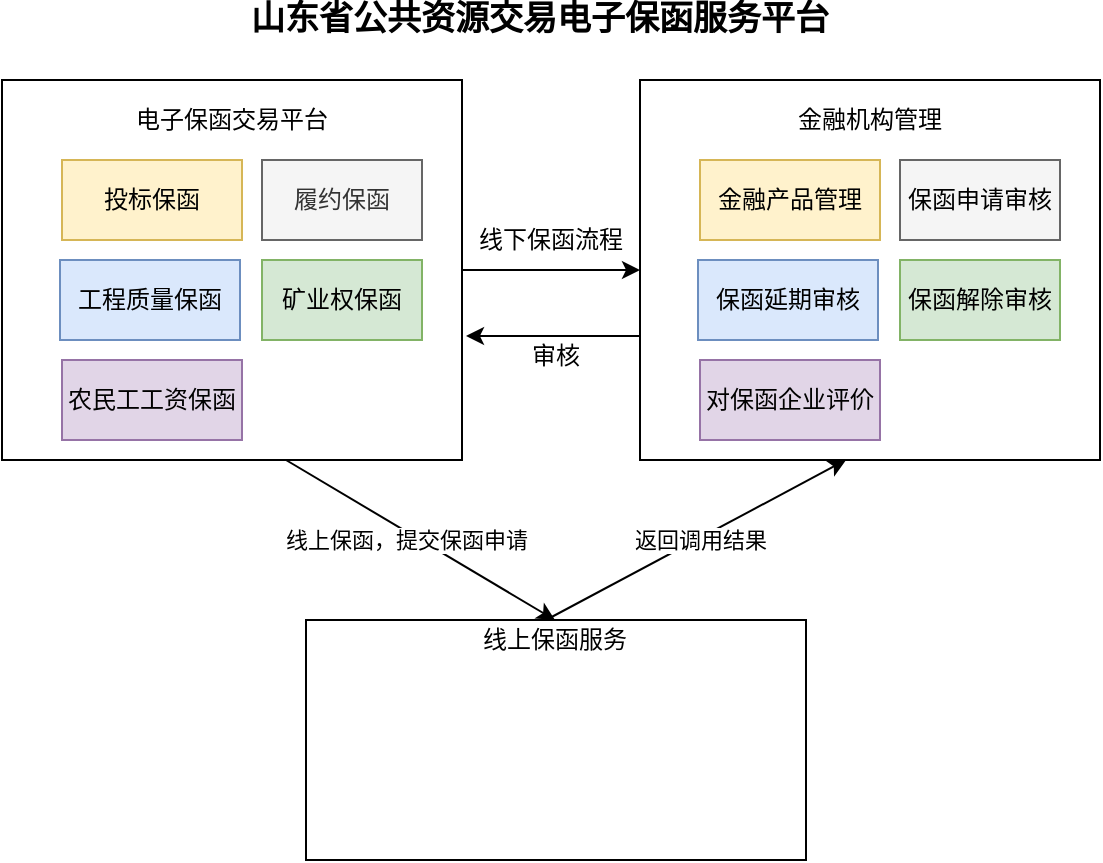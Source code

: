 <mxfile version="14.2.2" type="github">
  <diagram id="6I0OCvxSQrVGMHxT2VVA" name="Page-1">
    <mxGraphModel dx="981" dy="526" grid="1" gridSize="10" guides="1" tooltips="1" connect="1" arrows="1" fold="1" page="1" pageScale="1" pageWidth="850" pageHeight="1100" math="0" shadow="0">
      <root>
        <mxCell id="0" />
        <mxCell id="1" parent="0" />
        <mxCell id="SAyuNfvIMWp1K3p_h0Z0-25" style="edgeStyle=orthogonalEdgeStyle;rounded=0;orthogonalLoop=1;jettySize=auto;html=1;exitX=1;exitY=0.5;exitDx=0;exitDy=0;entryX=0;entryY=0.5;entryDx=0;entryDy=0;endArrow=classic;endFill=1;" edge="1" parent="1" source="SAyuNfvIMWp1K3p_h0Z0-16" target="SAyuNfvIMWp1K3p_h0Z0-18">
          <mxGeometry relative="1" as="geometry" />
        </mxCell>
        <mxCell id="SAyuNfvIMWp1K3p_h0Z0-16" value="" style="rounded=0;whiteSpace=wrap;html=1;" vertex="1" parent="1">
          <mxGeometry x="128" y="120" width="230" height="190" as="geometry" />
        </mxCell>
        <mxCell id="SAyuNfvIMWp1K3p_h0Z0-4" value="&lt;b&gt;&lt;font style=&quot;font-size: 17px&quot;&gt;山东省公共资源交易电子保函服务平台&lt;/font&gt;&lt;/b&gt;" style="text;html=1;strokeColor=none;fillColor=none;align=center;verticalAlign=middle;whiteSpace=wrap;rounded=0;" vertex="1" parent="1">
          <mxGeometry x="227" y="80" width="340" height="20" as="geometry" />
        </mxCell>
        <mxCell id="SAyuNfvIMWp1K3p_h0Z0-5" value="电子保函交易平台" style="text;html=1;strokeColor=none;fillColor=none;align=center;verticalAlign=middle;whiteSpace=wrap;rounded=0;" vertex="1" parent="1">
          <mxGeometry x="193" y="130" width="100" height="20" as="geometry" />
        </mxCell>
        <mxCell id="SAyuNfvIMWp1K3p_h0Z0-7" value="矿业权保函" style="text;html=1;strokeColor=#82b366;fillColor=#d5e8d4;align=center;verticalAlign=middle;whiteSpace=wrap;rounded=0;" vertex="1" parent="1">
          <mxGeometry x="258" y="210" width="80" height="40" as="geometry" />
        </mxCell>
        <mxCell id="SAyuNfvIMWp1K3p_h0Z0-8" value="履约保函" style="text;html=1;strokeColor=#666666;fillColor=#f5f5f5;align=center;verticalAlign=middle;whiteSpace=wrap;rounded=0;fontColor=#333333;" vertex="1" parent="1">
          <mxGeometry x="258" y="160" width="80" height="40" as="geometry" />
        </mxCell>
        <mxCell id="SAyuNfvIMWp1K3p_h0Z0-9" value="投标保函" style="text;html=1;strokeColor=#d6b656;fillColor=#fff2cc;align=center;verticalAlign=middle;whiteSpace=wrap;rounded=0;" vertex="1" parent="1">
          <mxGeometry x="158" y="160" width="90" height="40" as="geometry" />
        </mxCell>
        <mxCell id="SAyuNfvIMWp1K3p_h0Z0-10" value="工程质量保函" style="text;html=1;strokeColor=#6c8ebf;fillColor=#dae8fc;align=center;verticalAlign=middle;whiteSpace=wrap;rounded=0;" vertex="1" parent="1">
          <mxGeometry x="157" y="210" width="90" height="40" as="geometry" />
        </mxCell>
        <mxCell id="SAyuNfvIMWp1K3p_h0Z0-11" value="农民工工资保函" style="text;html=1;strokeColor=#9673a6;fillColor=#e1d5e7;align=center;verticalAlign=middle;whiteSpace=wrap;rounded=0;" vertex="1" parent="1">
          <mxGeometry x="158" y="260" width="90" height="40" as="geometry" />
        </mxCell>
        <mxCell id="SAyuNfvIMWp1K3p_h0Z0-18" value="" style="rounded=0;whiteSpace=wrap;html=1;" vertex="1" parent="1">
          <mxGeometry x="447" y="120" width="230" height="190" as="geometry" />
        </mxCell>
        <mxCell id="SAyuNfvIMWp1K3p_h0Z0-19" value="金融机构管理" style="text;html=1;strokeColor=none;fillColor=none;align=center;verticalAlign=middle;whiteSpace=wrap;rounded=0;" vertex="1" parent="1">
          <mxGeometry x="512" y="130" width="100" height="20" as="geometry" />
        </mxCell>
        <mxCell id="SAyuNfvIMWp1K3p_h0Z0-20" value="保函解除审核" style="text;html=1;strokeColor=#82b366;fillColor=#d5e8d4;align=center;verticalAlign=middle;whiteSpace=wrap;rounded=0;" vertex="1" parent="1">
          <mxGeometry x="577" y="210" width="80" height="40" as="geometry" />
        </mxCell>
        <mxCell id="SAyuNfvIMWp1K3p_h0Z0-21" value="&lt;span style=&quot;color: rgb(0 , 0 , 0)&quot;&gt;保函申请审核&lt;/span&gt;" style="text;html=1;strokeColor=#666666;fillColor=#f5f5f5;align=center;verticalAlign=middle;whiteSpace=wrap;rounded=0;fontColor=#333333;" vertex="1" parent="1">
          <mxGeometry x="577" y="160" width="80" height="40" as="geometry" />
        </mxCell>
        <mxCell id="SAyuNfvIMWp1K3p_h0Z0-22" value="金融产品管理" style="text;html=1;strokeColor=#d6b656;fillColor=#fff2cc;align=center;verticalAlign=middle;whiteSpace=wrap;rounded=0;" vertex="1" parent="1">
          <mxGeometry x="477" y="160" width="90" height="40" as="geometry" />
        </mxCell>
        <mxCell id="SAyuNfvIMWp1K3p_h0Z0-23" value="保函延期审核" style="text;html=1;strokeColor=#6c8ebf;fillColor=#dae8fc;align=center;verticalAlign=middle;whiteSpace=wrap;rounded=0;" vertex="1" parent="1">
          <mxGeometry x="476" y="210" width="90" height="40" as="geometry" />
        </mxCell>
        <mxCell id="SAyuNfvIMWp1K3p_h0Z0-24" value="对保函企业评价" style="text;html=1;strokeColor=#9673a6;fillColor=#e1d5e7;align=center;verticalAlign=middle;whiteSpace=wrap;rounded=0;" vertex="1" parent="1">
          <mxGeometry x="477" y="260" width="90" height="40" as="geometry" />
        </mxCell>
        <mxCell id="SAyuNfvIMWp1K3p_h0Z0-26" value="线下保函流程" style="text;html=1;align=center;verticalAlign=middle;resizable=0;points=[];autosize=1;" vertex="1" parent="1">
          <mxGeometry x="357" y="190" width="90" height="20" as="geometry" />
        </mxCell>
        <mxCell id="SAyuNfvIMWp1K3p_h0Z0-27" value="" style="rounded=0;whiteSpace=wrap;html=1;" vertex="1" parent="1">
          <mxGeometry x="280" y="390" width="250" height="120" as="geometry" />
        </mxCell>
        <mxCell id="SAyuNfvIMWp1K3p_h0Z0-28" value="线上保函服务" style="text;html=1;strokeColor=none;fillColor=none;align=center;verticalAlign=middle;whiteSpace=wrap;rounded=0;" vertex="1" parent="1">
          <mxGeometry x="362" y="390" width="85" height="20" as="geometry" />
        </mxCell>
        <mxCell id="SAyuNfvIMWp1K3p_h0Z0-29" value="审核" style="text;html=1;strokeColor=none;fillColor=none;align=center;verticalAlign=middle;whiteSpace=wrap;rounded=0;" vertex="1" parent="1">
          <mxGeometry x="385" y="248" width="40" height="20" as="geometry" />
        </mxCell>
        <mxCell id="SAyuNfvIMWp1K3p_h0Z0-31" value="" style="endArrow=classic;html=1;" edge="1" parent="1">
          <mxGeometry width="50" height="50" relative="1" as="geometry">
            <mxPoint x="447" y="248" as="sourcePoint" />
            <mxPoint x="360" y="248" as="targetPoint" />
          </mxGeometry>
        </mxCell>
        <mxCell id="SAyuNfvIMWp1K3p_h0Z0-32" value="" style="endArrow=classic;html=1;entryX=0.5;entryY=0;entryDx=0;entryDy=0;" edge="1" parent="1" target="SAyuNfvIMWp1K3p_h0Z0-28">
          <mxGeometry width="50" height="50" relative="1" as="geometry">
            <mxPoint x="270" y="310" as="sourcePoint" />
            <mxPoint x="320" y="260" as="targetPoint" />
          </mxGeometry>
        </mxCell>
        <mxCell id="SAyuNfvIMWp1K3p_h0Z0-33" value="线上保函，提交保函申请" style="edgeLabel;html=1;align=center;verticalAlign=middle;resizable=0;points=[];" vertex="1" connectable="0" parent="SAyuNfvIMWp1K3p_h0Z0-32">
          <mxGeometry x="-0.465" y="3" relative="1" as="geometry">
            <mxPoint x="22.31" y="21.07" as="offset" />
          </mxGeometry>
        </mxCell>
        <mxCell id="SAyuNfvIMWp1K3p_h0Z0-36" value="" style="endArrow=classic;html=1;" edge="1" parent="1">
          <mxGeometry width="50" height="50" relative="1" as="geometry">
            <mxPoint x="400" y="390" as="sourcePoint" />
            <mxPoint x="550" y="310" as="targetPoint" />
          </mxGeometry>
        </mxCell>
        <mxCell id="SAyuNfvIMWp1K3p_h0Z0-37" value="返回调用结果" style="edgeLabel;html=1;align=center;verticalAlign=middle;resizable=0;points=[];" vertex="1" connectable="0" parent="1">
          <mxGeometry x="477.0" y="349.997" as="geometry" />
        </mxCell>
      </root>
    </mxGraphModel>
  </diagram>
</mxfile>
